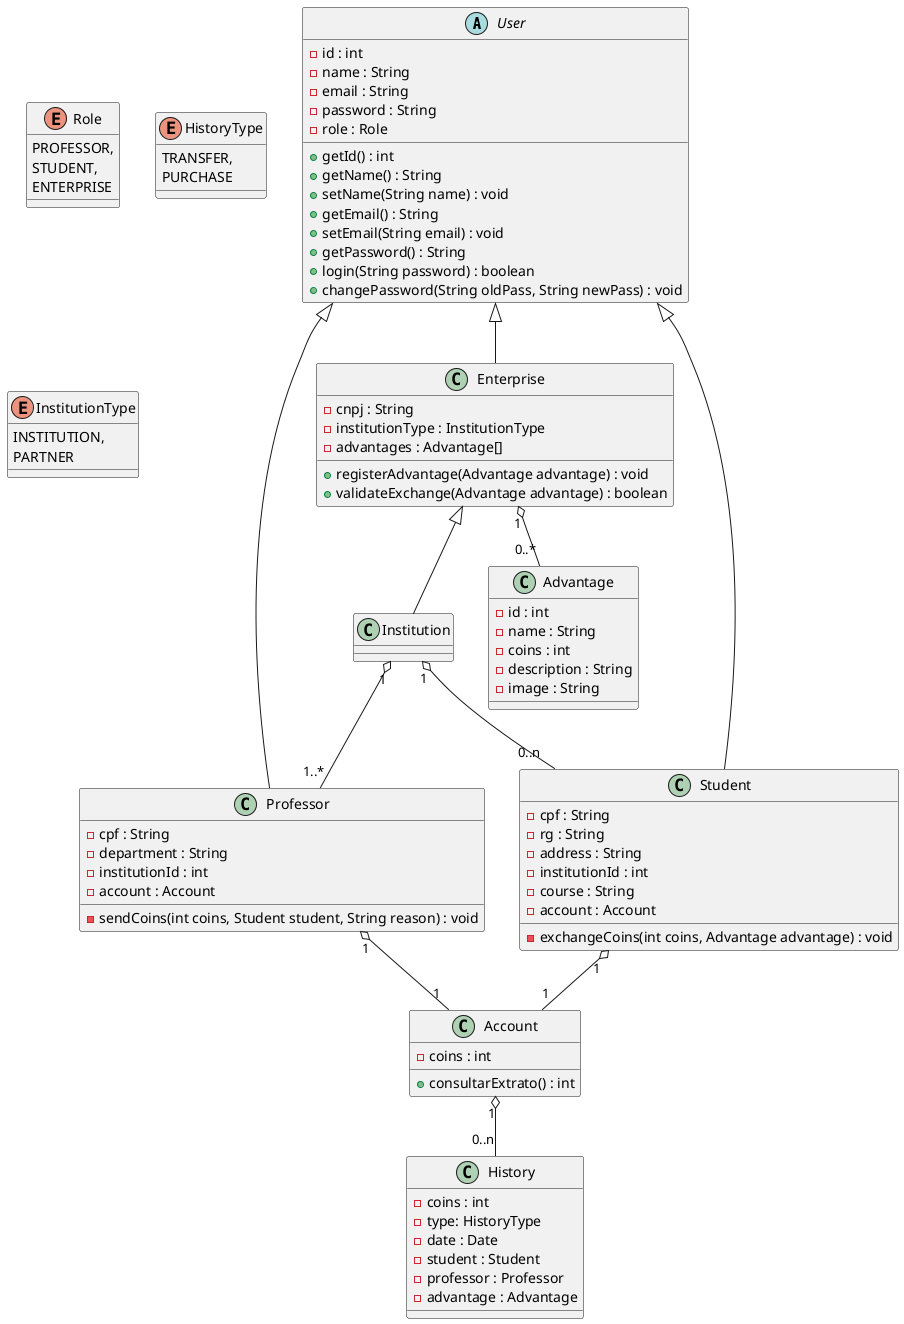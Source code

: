 @startuml

abstract class User {
    -id : int
    -name : String
    -email : String
    -password : String
    -role : Role
    +getId() : int
    +getName() : String
    +setName(String name) : void
    +getEmail() : String
    +setEmail(String email) : void
    +getPassword() : String
    +login(String password) : boolean
    +changePassword(String oldPass, String newPass) : void
}

enum Role {
    PROFESSOR,
    STUDENT,
    ENTERPRISE
}

class Professor {
    -cpf : String
    -department : String
    -institutionId : int
    -account : Account
    -sendCoins(int coins, Student student, String reason) : void
}

class Student {
    -cpf : String
    -rg : String
    -address : String
    -institutionId : int
    -course : String
    -account : Account
    -exchangeCoins(int coins, Advantage advantage) : void
}

class Account {
    -coins : int
    +consultarExtrato() : int
}

class History {
    -coins : int
    -type: HistoryType
    -date : Date
    -student : Student
    -professor : Professor
    -advantage : Advantage
}

enum HistoryType {
    TRANSFER,
    PURCHASE
}

class Advantage {
    -id : int
    -name : String
    -coins : int
    -description : String
    -image : String
}

class Enterprise {
    -cnpj : String
    -institutionType : InstitutionType
    -advantages : Advantage[]
    +registerAdvantage(Advantage advantage) : void
    +validateExchange(Advantage advantage) : boolean
}

enum InstitutionType {
    INSTITUTION,
    PARTNER
}

class Institution {
}

User <|-- Professor
User <|-- Student
User <|-- Enterprise

Enterprise <|-- Institution

Professor "1" o-- "1" Account
Student "1" o-- "1" Account
Enterprise "1" o-- "0..*" Advantage
Institution "1" o-- "1..*" Professor
Institution "1" o--  "0..n" Student
Account "1" o--  "0..n" History

@enduml